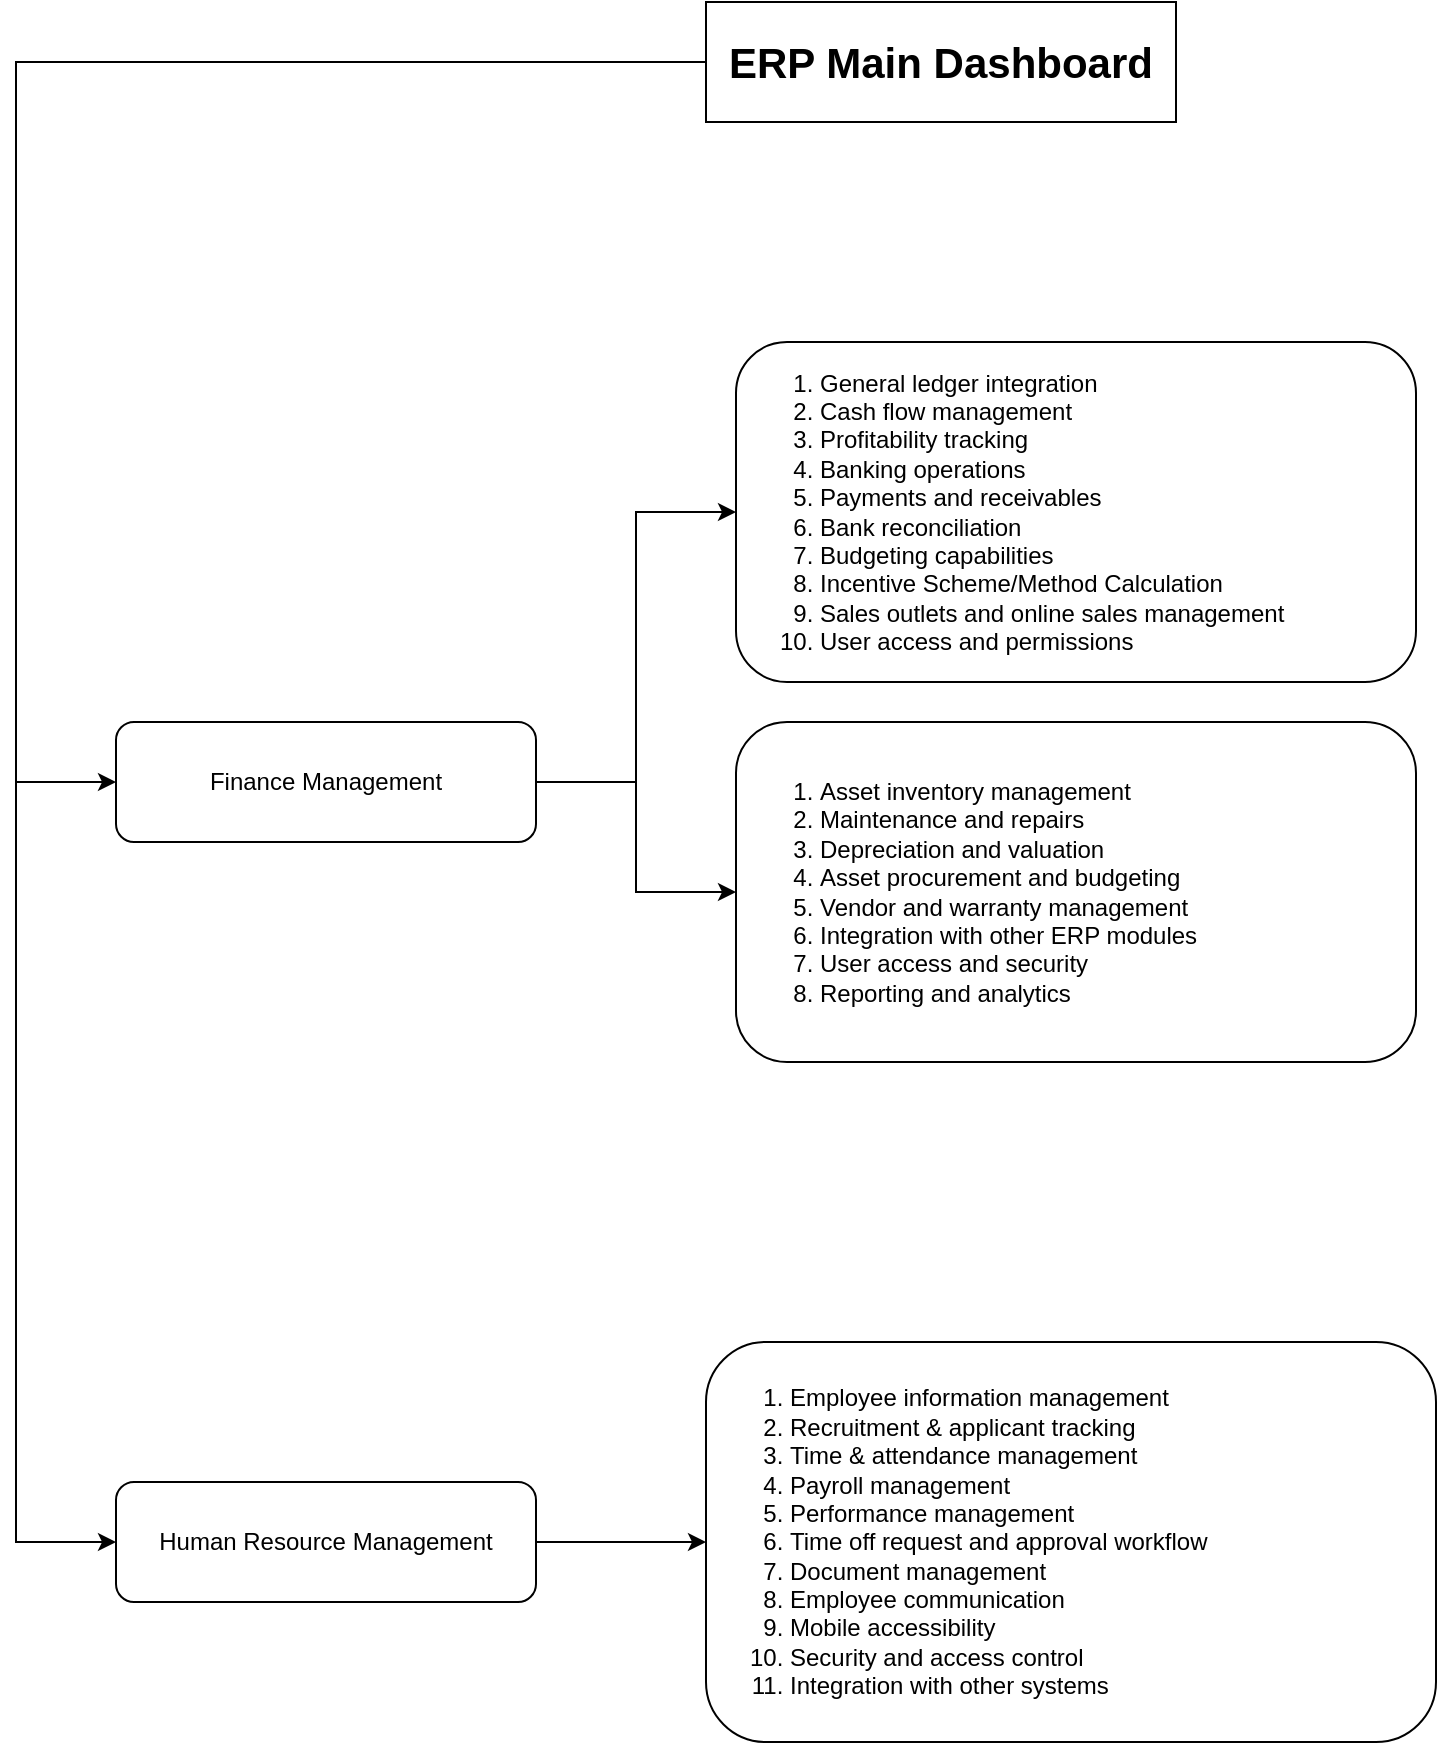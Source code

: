 <mxfile version="22.1.18" type="github">
  <diagram name="Page-1" id="1G1Tjwy4QLYmI6g69AmU">
    <mxGraphModel dx="1833" dy="2403" grid="1" gridSize="10" guides="1" tooltips="1" connect="1" arrows="1" fold="1" page="1" pageScale="1" pageWidth="850" pageHeight="1100" math="0" shadow="0">
      <root>
        <mxCell id="0" />
        <mxCell id="1" parent="0" />
        <mxCell id="q3AeN2dEeI-Zk-V-_fye-10" style="edgeStyle=orthogonalEdgeStyle;rounded=0;orthogonalLoop=1;jettySize=auto;html=1;entryX=0;entryY=0.5;entryDx=0;entryDy=0;" parent="1" source="q3AeN2dEeI-Zk-V-_fye-1" target="q3AeN2dEeI-Zk-V-_fye-2" edge="1">
          <mxGeometry relative="1" as="geometry">
            <Array as="points">
              <mxPoint x="20" y="-170" />
              <mxPoint x="20" y="190" />
            </Array>
          </mxGeometry>
        </mxCell>
        <mxCell id="q3AeN2dEeI-Zk-V-_fye-12" style="edgeStyle=orthogonalEdgeStyle;rounded=0;orthogonalLoop=1;jettySize=auto;html=1;entryX=0;entryY=0.5;entryDx=0;entryDy=0;" parent="1" source="q3AeN2dEeI-Zk-V-_fye-1" target="q3AeN2dEeI-Zk-V-_fye-5" edge="1">
          <mxGeometry relative="1" as="geometry">
            <Array as="points">
              <mxPoint x="20" y="-170" />
              <mxPoint x="20" y="570" />
            </Array>
          </mxGeometry>
        </mxCell>
        <mxCell id="q3AeN2dEeI-Zk-V-_fye-1" value="&lt;font style=&quot;font-size: 21px;&quot;&gt;&lt;b&gt;ERP Main Dashboard&lt;/b&gt;&lt;/font&gt;" style="rounded=0;whiteSpace=wrap;html=1;" parent="1" vertex="1">
          <mxGeometry x="365" y="-200" width="235" height="60" as="geometry" />
        </mxCell>
        <mxCell id="Tk3rU23ebC6zBRoKbNvr-3" value="" style="edgeStyle=orthogonalEdgeStyle;rounded=0;orthogonalLoop=1;jettySize=auto;html=1;entryX=0;entryY=0.5;entryDx=0;entryDy=0;" edge="1" parent="1" source="q3AeN2dEeI-Zk-V-_fye-2" target="Tk3rU23ebC6zBRoKbNvr-2">
          <mxGeometry relative="1" as="geometry" />
        </mxCell>
        <mxCell id="Tk3rU23ebC6zBRoKbNvr-5" style="edgeStyle=orthogonalEdgeStyle;rounded=0;orthogonalLoop=1;jettySize=auto;html=1;entryX=0;entryY=0.5;entryDx=0;entryDy=0;" edge="1" parent="1" source="q3AeN2dEeI-Zk-V-_fye-2" target="Tk3rU23ebC6zBRoKbNvr-4">
          <mxGeometry relative="1" as="geometry" />
        </mxCell>
        <mxCell id="q3AeN2dEeI-Zk-V-_fye-2" value="Finance Management" style="rounded=1;whiteSpace=wrap;html=1;" parent="1" vertex="1">
          <mxGeometry x="70" y="160" width="210" height="60" as="geometry" />
        </mxCell>
        <mxCell id="Tk3rU23ebC6zBRoKbNvr-7" value="" style="edgeStyle=orthogonalEdgeStyle;rounded=0;orthogonalLoop=1;jettySize=auto;html=1;" edge="1" parent="1" source="q3AeN2dEeI-Zk-V-_fye-5" target="Tk3rU23ebC6zBRoKbNvr-6">
          <mxGeometry relative="1" as="geometry" />
        </mxCell>
        <mxCell id="q3AeN2dEeI-Zk-V-_fye-5" value="Human Resource Management" style="rounded=1;whiteSpace=wrap;html=1;" parent="1" vertex="1">
          <mxGeometry x="70" y="540" width="210" height="60" as="geometry" />
        </mxCell>
        <mxCell id="Tk3rU23ebC6zBRoKbNvr-2" value="&lt;div&gt;&lt;ol&gt;&lt;li&gt;General ledger integration&lt;/li&gt;&lt;li&gt;Cash flow management&lt;/li&gt;&lt;li&gt;Profitability tracking&lt;/li&gt;&lt;li&gt;Banking operations&lt;/li&gt;&lt;li&gt;Payments and receivables&lt;/li&gt;&lt;li&gt;Bank reconciliation&lt;/li&gt;&lt;li&gt;Budgeting capabilities&lt;/li&gt;&lt;li&gt;Incentive Scheme/Method Calculation&lt;/li&gt;&lt;li&gt;Sales outlets and online sales management&lt;/li&gt;&lt;li&gt;User access and permissions&lt;/li&gt;&lt;/ol&gt;&lt;/div&gt;" style="whiteSpace=wrap;html=1;rounded=1;align=left;" vertex="1" parent="1">
          <mxGeometry x="380" y="-30" width="340" height="170" as="geometry" />
        </mxCell>
        <mxCell id="Tk3rU23ebC6zBRoKbNvr-4" value="&lt;ol&gt;&lt;li&gt;&lt;span style=&quot;background-color: initial;&quot;&gt;Asset inventory management&lt;/span&gt;&lt;/li&gt;&lt;li&gt;&lt;span style=&quot;background-color: initial;&quot;&gt;Maintenance and repairs&lt;/span&gt;&lt;/li&gt;&lt;li&gt;&lt;span style=&quot;background-color: initial;&quot;&gt;Depreciation and valuation&lt;/span&gt;&lt;/li&gt;&lt;li&gt;&lt;span style=&quot;background-color: initial;&quot;&gt;Asset procurement and budgeting&lt;/span&gt;&lt;/li&gt;&lt;li&gt;&lt;span style=&quot;background-color: initial;&quot;&gt;Vendor and warranty management&lt;/span&gt;&lt;/li&gt;&lt;li&gt;&lt;span style=&quot;background-color: initial;&quot;&gt;Integration with other ERP modules&lt;/span&gt;&lt;/li&gt;&lt;li&gt;&lt;span style=&quot;background-color: initial;&quot;&gt;User access and security&lt;/span&gt;&lt;/li&gt;&lt;li&gt;&lt;span style=&quot;background-color: initial;&quot;&gt;Reporting and analytics&lt;/span&gt;&lt;/li&gt;&lt;/ol&gt;&lt;ol&gt;&lt;/ol&gt;&lt;ol&gt;&lt;/ol&gt;&lt;ol&gt;&lt;/ol&gt;&lt;ol&gt;&lt;/ol&gt;&lt;ol&gt;&lt;/ol&gt;&lt;ol&gt;&lt;/ol&gt;" style="whiteSpace=wrap;html=1;rounded=1;align=left;" vertex="1" parent="1">
          <mxGeometry x="380" y="160" width="340" height="170" as="geometry" />
        </mxCell>
        <mxCell id="Tk3rU23ebC6zBRoKbNvr-6" value="&lt;div&gt;&lt;ol&gt;&lt;li&gt;Employee information management&lt;/li&gt;&lt;li&gt;Recruitment &amp;amp; applicant tracking&lt;/li&gt;&lt;li&gt;Time &amp;amp; attendance management&lt;/li&gt;&lt;li&gt;Payroll management&lt;/li&gt;&lt;li&gt;Performance management&lt;/li&gt;&lt;li&gt;Time off request and approval workflow&lt;/li&gt;&lt;li&gt;Document management&lt;/li&gt;&lt;li&gt;Employee communication&lt;/li&gt;&lt;li&gt;Mobile accessibility&lt;/li&gt;&lt;li&gt;Security and access control&lt;/li&gt;&lt;li&gt;Integration with other systems&lt;/li&gt;&lt;/ol&gt;&lt;/div&gt;" style="whiteSpace=wrap;html=1;rounded=1;align=left;" vertex="1" parent="1">
          <mxGeometry x="365" y="470" width="365" height="200" as="geometry" />
        </mxCell>
      </root>
    </mxGraphModel>
  </diagram>
</mxfile>
